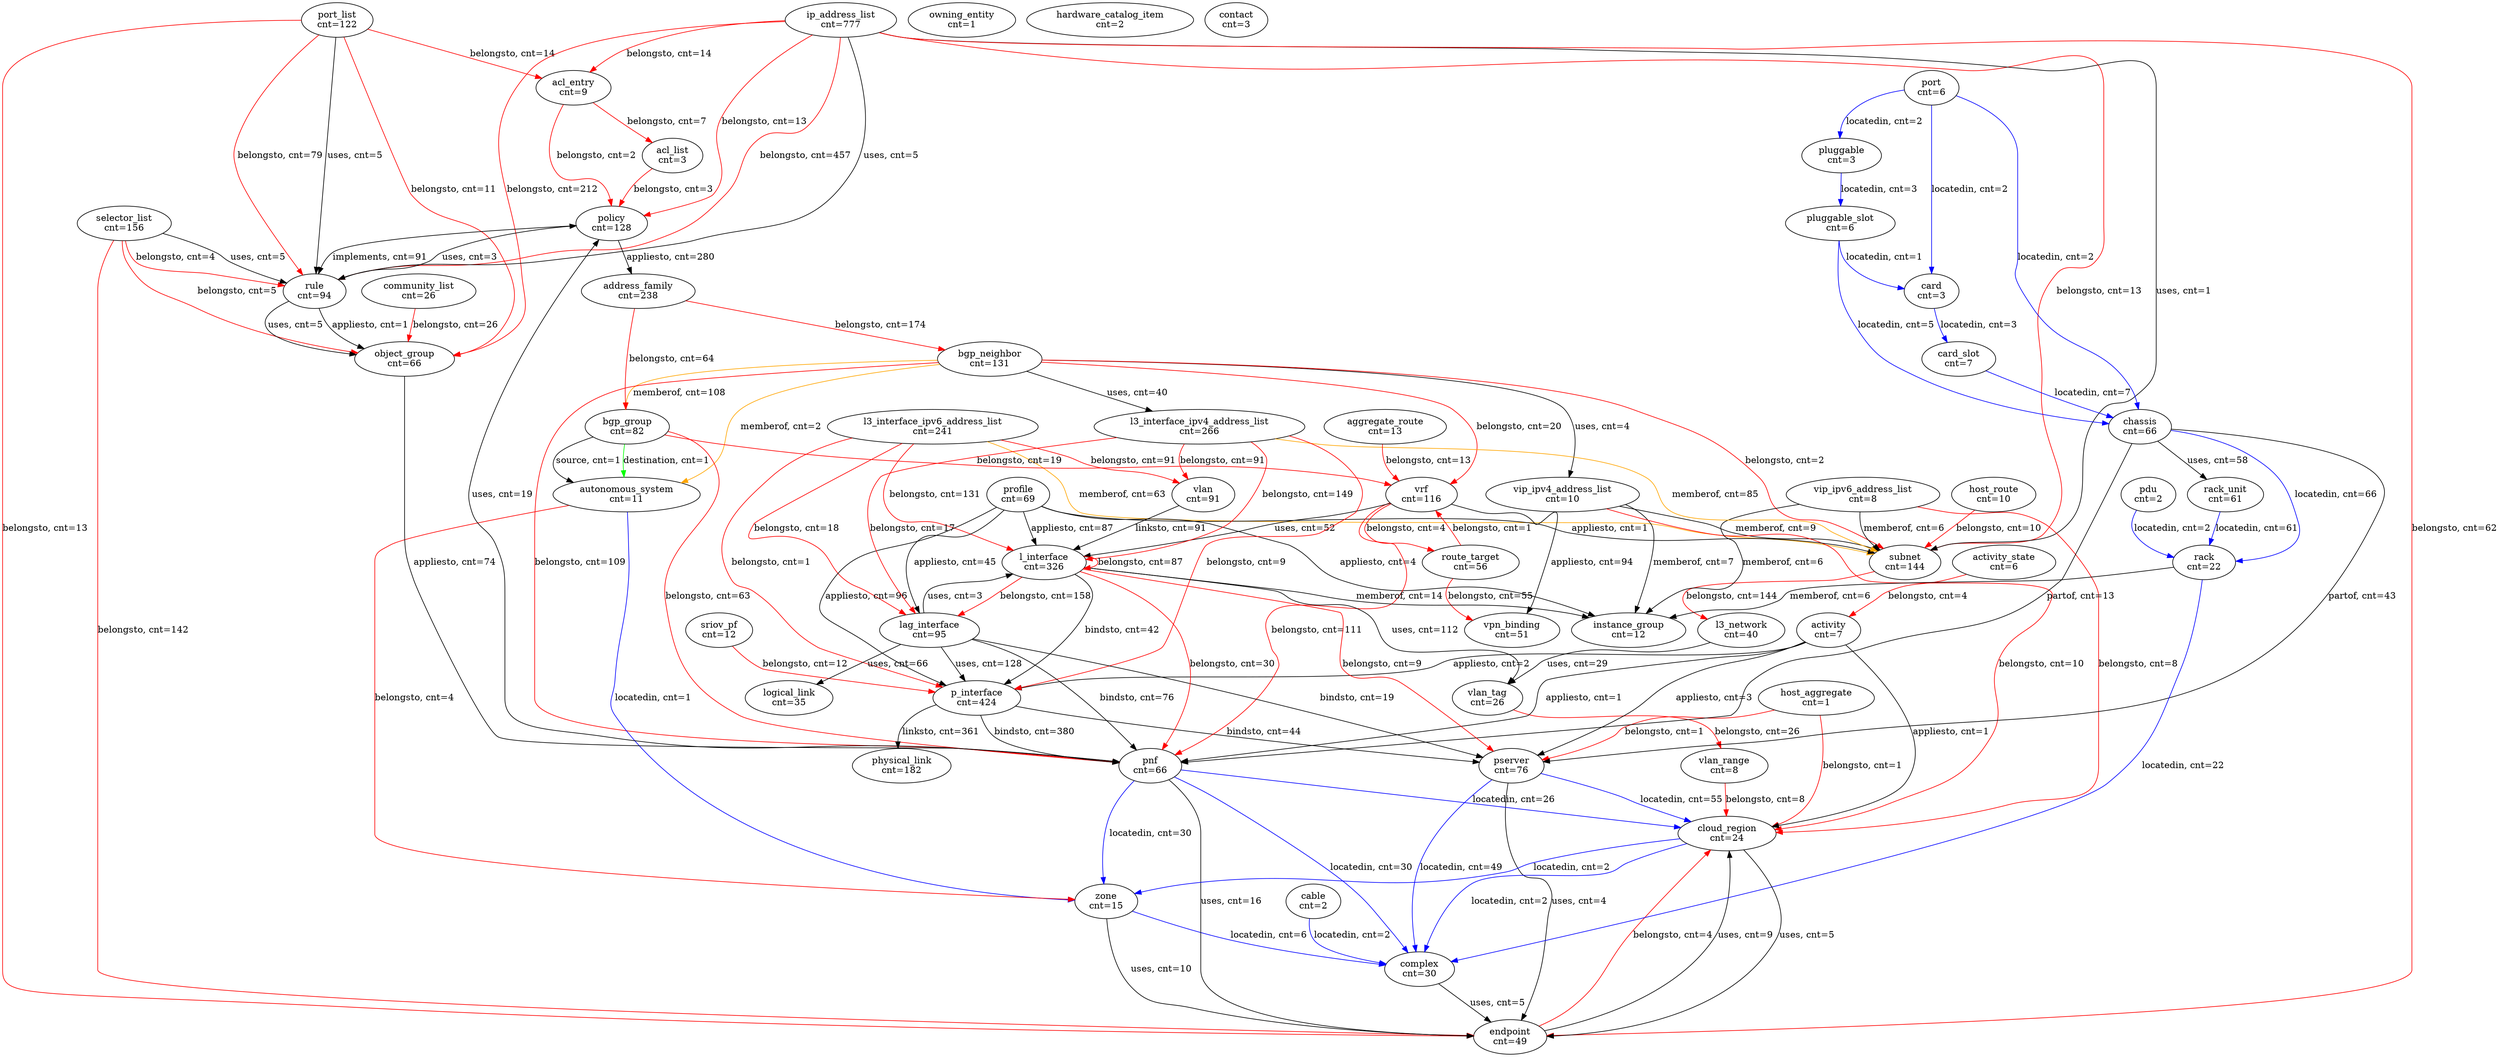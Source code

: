 digraph narad_schema{
n0 [label="port_list\ncnt=122"];
n1 [label="bgp_neighbor\ncnt=131"];
n2 [label="l3_interface_ipv6_address_list\ncnt=241"];
n3 [label="acl_list\ncnt=3"];
n4 [label="vip_ipv4_address_list\ncnt=10"];
n5 [label="ip_address_list\ncnt=777"];
n6 [label="acl_entry\ncnt=9"];
n7 [label="owning_entity\ncnt=1"];
n8 [label="selector_list\ncnt=156"];
n9 [label="autonomous_system\ncnt=11"];
n10 [label="bgp_group\ncnt=82"];
n11 [label="subnet\ncnt=144"];
n12 [label="address_family\ncnt=238"];
n13 [label="zone\ncnt=15"];
n14 [label="hardware_catalog_item\ncnt=2"];
n15 [label="vip_ipv6_address_list\ncnt=8"];
n16 [label="host_route\ncnt=10"];
n17 [label="port\ncnt=6"];
n18 [label="complex\ncnt=30"];
n19 [label="pserver\ncnt=76"];
n20 [label="policy\ncnt=128"];
n21 [label="vlan_tag\ncnt=26"];
n22 [label="host_aggregate\ncnt=1"];
n23 [label="profile\ncnt=69"];
n24 [label="vlan\ncnt=91"];
n25 [label="sriov_pf\ncnt=12"];
n26 [label="activity\ncnt=7"];
n27 [label="vpn_binding\ncnt=51"];
n28 [label="l3_network\ncnt=40"];
n29 [label="community_list\ncnt=26"];
n30 [label="chassis\ncnt=66"];
n31 [label="pluggable_slot\ncnt=6"];
n32 [label="object_group\ncnt=66"];
n33 [label="p_interface\ncnt=424"];
n34 [label="vlan_range\ncnt=8"];
n35 [label="card\ncnt=3"];
n36 [label="pnf\ncnt=66"];
n37 [label="route_target\ncnt=56"];
n38 [label="vrf\ncnt=116"];
n39 [label="endpoint\ncnt=49"];
n40 [label="cable\ncnt=2"];
n41 [label="l3_interface_ipv4_address_list\ncnt=266"];
n42 [label="pdu\ncnt=2"];
n43 [label="instance_group\ncnt=12"];
n44 [label="aggregate_route\ncnt=13"];
n45 [label="lag_interface\ncnt=95"];
n46 [label="rule\ncnt=94"];
n47 [label="physical_link\ncnt=182"];
n48 [label="pluggable\ncnt=3"];
n49 [label="contact\ncnt=3"];
n50 [label="activity_state\ncnt=6"];
n51 [label="logical_link\ncnt=35"];
n52 [label="rack_unit\ncnt=61"];
n53 [label="card_slot\ncnt=7"];
n54 [label="rack\ncnt=22"];
n55 [label="cloud_region\ncnt=24"];
n56 [label="l_interface\ncnt=326"];
n33->n47 [label="linksto, cnt=361", color=black];
n24->n56 [label="linksto, cnt=91", color=black];
n30->n36 [label="partof, cnt=13", color=black];
n30->n19 [label="partof, cnt=43", color=black];
n10->n9 [label="destination, cnt=1", color=green];
n9->n13 [label="locatedin, cnt=1", color=blue];
n54->n18 [label="locatedin, cnt=22", color=blue];
n30->n54 [label="locatedin, cnt=66", color=blue];
n13->n18 [label="locatedin, cnt=6", color=blue];
n35->n53 [label="locatedin, cnt=3", color=blue];
n36->n55 [label="locatedin, cnt=26", color=blue];
n36->n18 [label="locatedin, cnt=30", color=blue];
n36->n13 [label="locatedin, cnt=30", color=blue];
n31->n30 [label="locatedin, cnt=5", color=blue];
n52->n54 [label="locatedin, cnt=61", color=blue];
n31->n35 [label="locatedin, cnt=1", color=blue];
n42->n54 [label="locatedin, cnt=2", color=blue];
n17->n48 [label="locatedin, cnt=2", color=blue];
n48->n31 [label="locatedin, cnt=3", color=blue];
n53->n30 [label="locatedin, cnt=7", color=blue];
n55->n13 [label="locatedin, cnt=2", color=blue];
n55->n18 [label="locatedin, cnt=2", color=blue];
n40->n18 [label="locatedin, cnt=2", color=blue];
n17->n35 [label="locatedin, cnt=2", color=blue];
n19->n18 [label="locatedin, cnt=49", color=blue];
n19->n55 [label="locatedin, cnt=55", color=blue];
n17->n30 [label="locatedin, cnt=2", color=blue];
n39->n55 [label="belongsto, cnt=4", color=red];
n8->n46 [label="belongsto, cnt=4", color=red];
n0->n46 [label="belongsto, cnt=79", color=red];
n50->n26 [label="belongsto, cnt=4", color=red];
n41->n45 [label="belongsto, cnt=17", color=red];
n5->n46 [label="belongsto, cnt=457", color=red];
n2->n33 [label="belongsto, cnt=1", color=red];
n15->n55 [label="belongsto, cnt=8", color=red];
n56->n36 [label="belongsto, cnt=30", color=red];
n56->n19 [label="belongsto, cnt=9", color=red];
n25->n33 [label="belongsto, cnt=12", color=red];
n41->n24 [label="belongsto, cnt=91", color=red];
n4->n55 [label="belongsto, cnt=10", color=red];
n5->n11 [label="belongsto, cnt=13", color=red];
n8->n39 [label="belongsto, cnt=142", color=red];
n2->n24 [label="belongsto, cnt=91", color=red];
n5->n32 [label="belongsto, cnt=212", color=red];
n41->n33 [label="belongsto, cnt=9", color=red];
n0->n39 [label="belongsto, cnt=13", color=red];
n38->n36 [label="belongsto, cnt=111", color=red];
n0->n32 [label="belongsto, cnt=11", color=red];
n22->n19 [label="belongsto, cnt=1", color=red];
n37->n27 [label="belongsto, cnt=55", color=red];
n5->n39 [label="belongsto, cnt=62", color=red];
n1->n11 [label="belongsto, cnt=2", color=red];
n8->n32 [label="belongsto, cnt=5", color=red];
n2->n45 [label="belongsto, cnt=18", color=red];
n3->n20 [label="belongsto, cnt=3", color=red];
n38->n37 [label="belongsto, cnt=4", color=red];
n56->n56 [label="belongsto, cnt=87", color=red];
n22->n55 [label="belongsto, cnt=1", color=red];
n5->n20 [label="belongsto, cnt=13", color=red];
n41->n56 [label="belongsto, cnt=149", color=red];
n5->n6 [label="belongsto, cnt=14", color=red];
n1->n36 [label="belongsto, cnt=109", color=red];
n0->n6 [label="belongsto, cnt=14", color=red];
n29->n32 [label="belongsto, cnt=26", color=red];
n12->n10 [label="belongsto, cnt=64", color=red];
n6->n20 [label="belongsto, cnt=2", color=red];
n9->n13 [label="belongsto, cnt=4", color=red];
n37->n38 [label="belongsto, cnt=1", color=red];
n10->n38 [label="belongsto, cnt=19", color=red];
n34->n55 [label="belongsto, cnt=8", color=red];
n12->n1 [label="belongsto, cnt=174", color=red];
n10->n36 [label="belongsto, cnt=63", color=red];
n16->n11 [label="belongsto, cnt=10", color=red];
n11->n28 [label="belongsto, cnt=144", color=red];
n2->n56 [label="belongsto, cnt=131", color=red];
n6->n3 [label="belongsto, cnt=7", color=red];
n56->n45 [label="belongsto, cnt=158", color=red];
n44->n38 [label="belongsto, cnt=13", color=red];
n21->n34 [label="belongsto, cnt=26", color=red];
n1->n38 [label="belongsto, cnt=20", color=red];
n10->n9 [label="source, cnt=1", color=black];
n38->n27 [label="appliesto, cnt=94", color=black];
n32->n36 [label="appliesto, cnt=74", color=black];
n20->n12 [label="appliesto, cnt=280", color=black];
n26->n55 [label="appliesto, cnt=1", color=black];
n26->n33 [label="appliesto, cnt=2", color=black];
n23->n11 [label="appliesto, cnt=1", color=black];
n23->n43 [label="appliesto, cnt=4", color=black];
n46->n32 [label="appliesto, cnt=1", color=black];
n23->n56 [label="appliesto, cnt=87", color=black];
n23->n33 [label="appliesto, cnt=96", color=black];
n23->n45 [label="appliesto, cnt=45", color=black];
n26->n36 [label="appliesto, cnt=1", color=black];
n26->n19 [label="appliesto, cnt=3", color=black];
n2->n11 [label="memberof, cnt=63", color=orange];
n41->n11 [label="memberof, cnt=85", color=orange];
n1->n10 [label="memberof, cnt=108", color=orange];
n1->n9 [label="memberof, cnt=2", color=orange];
n20->n46 [label="implements, cnt=91", color=black];
n45->n19 [label="bindsto, cnt=19", color=black];
n56->n33 [label="bindsto, cnt=42", color=black];
n33->n36 [label="bindsto, cnt=380", color=black];
n45->n36 [label="bindsto, cnt=76", color=black];
n33->n19 [label="bindsto, cnt=44", color=black];
n39->n55 [label="uses, cnt=9", color=black];
n8->n46 [label="uses, cnt=5", color=black];
n5->n11 [label="uses, cnt=1", color=black];
n46->n20 [label="uses, cnt=3", color=black];
n55->n39 [label="uses, cnt=5", color=black];
n30->n52 [label="uses, cnt=58", color=black];
n18->n39 [label="uses, cnt=5", color=black];
n38->n56 [label="uses, cnt=52", color=black];
n19->n39 [label="uses, cnt=4", color=black];
n0->n46 [label="uses, cnt=5", color=black];
n46->n32 [label="uses, cnt=5", color=black];
n36->n20 [label="uses, cnt=19", color=black];
n28->n21 [label="uses, cnt=29", color=black];
n5->n46 [label="uses, cnt=5", color=black];
n45->n51 [label="uses, cnt=66", color=black];
n1->n4 [label="uses, cnt=4", color=black];
n1->n41 [label="uses, cnt=40", color=black];
n45->n56 [label="uses, cnt=3", color=black];
n56->n21 [label="uses, cnt=112", color=black];
n13->n39 [label="uses, cnt=10", color=black];
n45->n33 [label="uses, cnt=128", color=black];
n36->n39 [label="uses, cnt=16", color=black];
n4->n43 [label="memberof, cnt=7", color=black];
n4->n11 [label="memberof, cnt=9", color=black];
n15->n11 [label="memberof, cnt=6", color=black];
n54->n43 [label="memberof, cnt=6", color=black];
n15->n43 [label="memberof, cnt=6", color=black];
n56->n43 [label="memberof, cnt=14", color=black];
}
